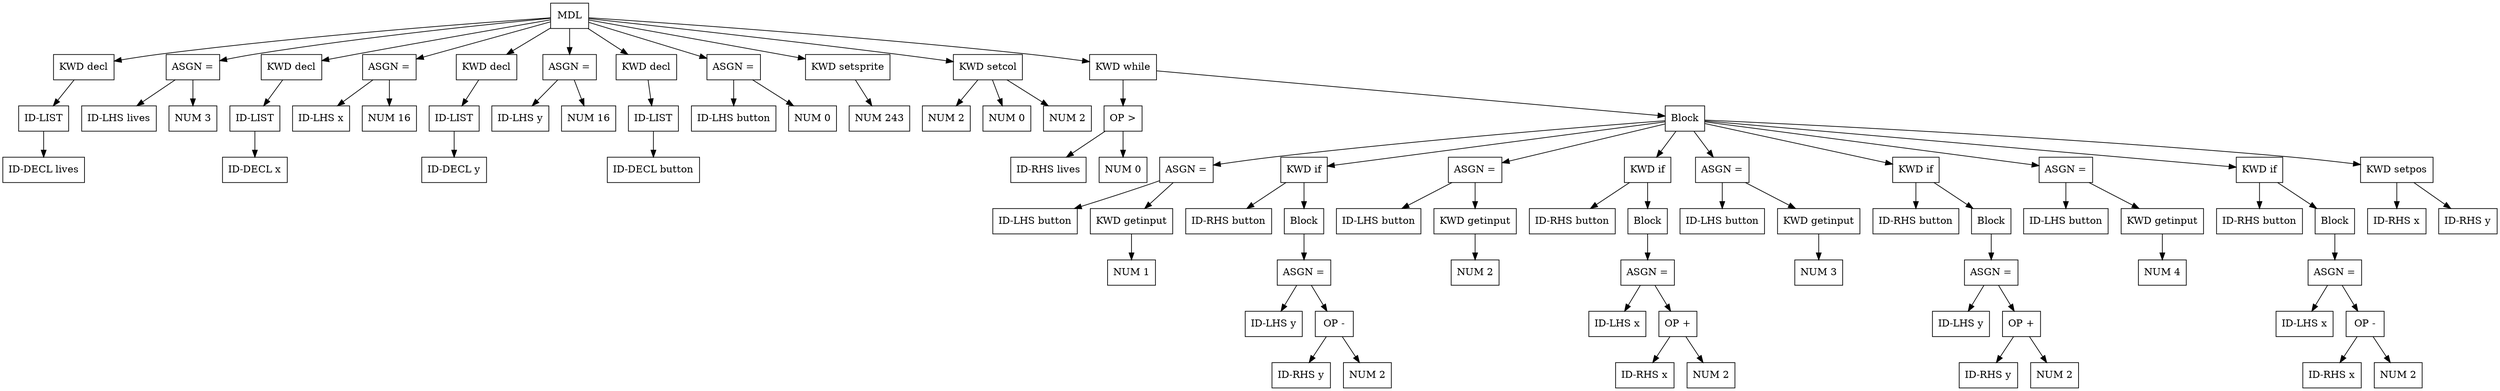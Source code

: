 digraph G {
node [shape = circle];
node7 [ uuid = "91214004-556d-4c05-9555-5380e8049146" shape = "record" label = "MDL " ];
node8 [ uuid = "1a6c8307-b680-47be-a25b-c251aec91a1c" shape = "record" label = "KWD decl" ];
node9 [ uuid = "0e478a35-adb4-49e8-9991-3fcd2e6c5c74" shape = "record" label = "ID-LIST " ];
node10 [ uuid = "b4d67384-a691-4cd6-b59f-c5ef64753093" shape = "record" label = "ID-DECL lives" ];
node9 -> node10;
node8 -> node9;
node7 -> node8;
node12 [ uuid = "6d2bbb64-a804-4c4f-8b84-a4b87f79b1f8" shape = "record" label = "ASGN =" ];
node11 [ uuid = "2ff1960f-fe72-4202-85f2-7dc669b25dc5" shape = "record" label = "ID-LHS lives" ];
node12 -> node11;
node13 [ uuid = "8dbb04b9-a3dc-4560-b5bb-8c7b5b6e889e" shape = "record" label = "NUM 3" ];
node12 -> node13;
node7 -> node12;
node14 [ uuid = "ab610796-7cf3-4f78-8534-87374dce18cd" shape = "record" label = "KWD decl" ];
node15 [ uuid = "9cc7dcf4-f2b2-489c-8622-d3ca389aa5bb" shape = "record" label = "ID-LIST " ];
node16 [ uuid = "1ee4dc9b-242c-4592-a1d6-7562ee77926d" shape = "record" label = "ID-DECL x" ];
node15 -> node16;
node14 -> node15;
node7 -> node14;
node18 [ uuid = "1d91e4b5-c19b-46b4-9cf9-2f4fec63fddb" shape = "record" label = "ASGN =" ];
node17 [ uuid = "366ee221-0e17-482d-af0c-7f536c8c9e08" shape = "record" label = "ID-LHS x" ];
node18 -> node17;
node19 [ uuid = "0c036c54-c206-4d89-834b-ee57b4ea67b1" shape = "record" label = "NUM 16" ];
node18 -> node19;
node7 -> node18;
node20 [ uuid = "45b675e5-21f6-4e03-a4f7-582b27035bce" shape = "record" label = "KWD decl" ];
node21 [ uuid = "39d0a8bf-c5ad-4685-9e49-3082c08a7a27" shape = "record" label = "ID-LIST " ];
node22 [ uuid = "cc428d4d-d1fc-465d-b075-438bf50c0c6b" shape = "record" label = "ID-DECL y" ];
node21 -> node22;
node20 -> node21;
node7 -> node20;
node24 [ uuid = "c356c021-fbde-4b88-9282-2a1e1ec82669" shape = "record" label = "ASGN =" ];
node23 [ uuid = "40adc4cf-d203-466c-94e1-6565aa894e00" shape = "record" label = "ID-LHS y" ];
node24 -> node23;
node25 [ uuid = "ffce6d8f-da73-4bb4-9389-6f9e80810dae" shape = "record" label = "NUM 16" ];
node24 -> node25;
node7 -> node24;
node26 [ uuid = "aa282897-ed88-4b8a-bd6d-c25095b3d858" shape = "record" label = "KWD decl" ];
node27 [ uuid = "e5da6399-f206-47b8-8357-7b0a36f34eda" shape = "record" label = "ID-LIST " ];
node28 [ uuid = "dbc917aa-ef87-4819-84c8-86ffee5bb519" shape = "record" label = "ID-DECL button" ];
node27 -> node28;
node26 -> node27;
node7 -> node26;
node30 [ uuid = "f7e0482e-62c7-423e-8715-35b635639923" shape = "record" label = "ASGN =" ];
node29 [ uuid = "b20ac2b2-a456-40e3-aa58-d1b45482c9ed" shape = "record" label = "ID-LHS button" ];
node30 -> node29;
node31 [ uuid = "a355fbfe-1e0e-4707-9864-3da1ba009507" shape = "record" label = "NUM 0" ];
node30 -> node31;
node7 -> node30;
node32 [ uuid = "54fb57fd-d475-4548-aba6-6cfaacfbcf80" shape = "record" label = "KWD setsprite" ];
node33 [ uuid = "aad242cb-5183-41f9-a2b0-b0b7612ba6ff" shape = "record" label = "NUM 243" ];
node32 -> node33;
node7 -> node32;
node34 [ uuid = "867184e5-f76a-4359-8615-0aa684a954f5" shape = "record" label = "KWD setcol" ];
node35 [ uuid = "473fed15-d041-4883-8d6b-9e62c65ea990" shape = "record" label = "NUM 2" ];
node34 -> node35;
node36 [ uuid = "4b9b9172-31d4-41ab-aeb8-d1d6e25367b7" shape = "record" label = "NUM 0" ];
node34 -> node36;
node37 [ uuid = "7d103c94-52f7-42aa-bb90-4fde589a99a2" shape = "record" label = "NUM 2" ];
node34 -> node37;
node7 -> node34;
node38 [ uuid = "459b8d76-cb7e-41ad-9f61-83519a25bc2f" shape = "record" label = "KWD while" ];
node40 [ uuid = "24024f45-79fd-4d25-bf27-35c3d4e110e7" shape = "record" label = "OP \>" ];
node39 [ uuid = "6c4d835e-0150-4276-bcfd-f7b5ec94b229" shape = "record" label = "ID-RHS lives" ];
node40 -> node39;
node41 [ uuid = "e0f8e342-252f-4034-b98c-ac06ae908738" shape = "record" label = "NUM 0" ];
node40 -> node41;
node38 -> node40;
node42 [ uuid = "95b1d057-a4ea-4a8d-862d-7b6da48f55d0" shape = "record" label = "Block " ];
node44 [ uuid = "8a458a14-68f0-4f33-a40d-9d1c0156c52a" shape = "record" label = "ASGN =" ];
node43 [ uuid = "581c1292-f36c-4388-8955-cfdf1030ed5f" shape = "record" label = "ID-LHS button" ];
node44 -> node43;
node45 [ uuid = "64d47758-224a-4d9f-9d86-d8faa5c3fe07" shape = "record" label = "KWD getinput" ];
node46 [ uuid = "c878cd7c-d8cf-4231-8dbc-362bbe996f6f" shape = "record" label = "NUM 1" ];
node45 -> node46;
node44 -> node45;
node42 -> node44;
node47 [ uuid = "29a456ee-fe25-4f5f-abaa-d324994ba93d" shape = "record" label = "KWD if" ];
node48 [ uuid = "f8286011-f464-4223-be36-38cdeb4bc9b3" shape = "record" label = "ID-RHS button" ];
node47 -> node48;
node49 [ uuid = "a2b1bad6-3343-466c-8099-2788eec9012b" shape = "record" label = "Block " ];
node51 [ uuid = "65aeb733-cd3b-4bf4-8db4-eb0c8d3553b4" shape = "record" label = "ASGN =" ];
node50 [ uuid = "34cdb5db-3ac6-41e1-bceb-3b6edd896516" shape = "record" label = "ID-LHS y" ];
node51 -> node50;
node53 [ uuid = "96e99a88-e773-42f7-ad26-080a80c4fac1" shape = "record" label = "OP -" ];
node52 [ uuid = "0b7a7b02-d604-4939-b66c-b6beca167a97" shape = "record" label = "ID-RHS y" ];
node53 -> node52;
node54 [ uuid = "0cfa8a38-fde3-4944-8c7d-92f6261b15c9" shape = "record" label = "NUM 2" ];
node53 -> node54;
node51 -> node53;
node49 -> node51;
node47 -> node49;
node42 -> node47;
node56 [ uuid = "c2579b09-61bc-473b-9c01-ef0788cd04e1" shape = "record" label = "ASGN =" ];
node55 [ uuid = "c66beee6-42e0-40b9-884a-731611860b9f" shape = "record" label = "ID-LHS button" ];
node56 -> node55;
node57 [ uuid = "8268face-389b-41ce-8e74-aa900510a399" shape = "record" label = "KWD getinput" ];
node58 [ uuid = "65e0f67f-f2d7-4294-a0ec-abc5e4f78901" shape = "record" label = "NUM 2" ];
node57 -> node58;
node56 -> node57;
node42 -> node56;
node59 [ uuid = "3e44d0ee-a393-4d55-9529-43fdc4fbf417" shape = "record" label = "KWD if" ];
node60 [ uuid = "df9be85c-1bc1-45d9-933d-2cae8aa87dc0" shape = "record" label = "ID-RHS button" ];
node59 -> node60;
node61 [ uuid = "ed97c128-dc9d-4cd2-a314-0a01b93e5129" shape = "record" label = "Block " ];
node63 [ uuid = "539544c1-78d6-4768-8b31-ae9567c31d27" shape = "record" label = "ASGN =" ];
node62 [ uuid = "7d8f0089-974f-4809-9139-fe5178ff21dc" shape = "record" label = "ID-LHS x" ];
node63 -> node62;
node65 [ uuid = "652a3842-c225-425c-8deb-e353fa154e65" shape = "record" label = "OP +" ];
node64 [ uuid = "a45d94c6-13c7-424c-80dd-8d894006f31c" shape = "record" label = "ID-RHS x" ];
node65 -> node64;
node66 [ uuid = "492d84a2-3eb9-4848-9e72-77e6f873822d" shape = "record" label = "NUM 2" ];
node65 -> node66;
node63 -> node65;
node61 -> node63;
node59 -> node61;
node42 -> node59;
node68 [ uuid = "ba7366c6-9983-4afe-87e1-455688ef4cc7" shape = "record" label = "ASGN =" ];
node67 [ uuid = "e39679ad-3a27-4056-8622-b2bb2bc22f08" shape = "record" label = "ID-LHS button" ];
node68 -> node67;
node69 [ uuid = "536947a2-3001-43bb-b86b-e4f84b83f863" shape = "record" label = "KWD getinput" ];
node70 [ uuid = "ad3a6c7e-58c2-4fb8-a72b-7f7d70874172" shape = "record" label = "NUM 3" ];
node69 -> node70;
node68 -> node69;
node42 -> node68;
node71 [ uuid = "6426ef9e-7eb6-42fa-8579-7c0f9ced45d6" shape = "record" label = "KWD if" ];
node72 [ uuid = "ecfb610c-1efd-46f0-a99f-b575eda1f588" shape = "record" label = "ID-RHS button" ];
node71 -> node72;
node73 [ uuid = "21b7e8bf-5b9d-4276-b86a-e9a59b972d65" shape = "record" label = "Block " ];
node75 [ uuid = "72949d1b-527a-47d5-9c40-ac2101da9a5d" shape = "record" label = "ASGN =" ];
node74 [ uuid = "dae43333-735d-4534-962d-06e89db81b9c" shape = "record" label = "ID-LHS y" ];
node75 -> node74;
node77 [ uuid = "8ef7277b-a180-4e61-9962-8bcde355d07d" shape = "record" label = "OP +" ];
node76 [ uuid = "86830e8c-d26a-499c-95a5-d91917594517" shape = "record" label = "ID-RHS y" ];
node77 -> node76;
node78 [ uuid = "a2d43f5c-b327-4587-a9dd-16540ed2759e" shape = "record" label = "NUM 2" ];
node77 -> node78;
node75 -> node77;
node73 -> node75;
node71 -> node73;
node42 -> node71;
node80 [ uuid = "6c017e07-6e8e-471e-a7fa-4b731fa1c27c" shape = "record" label = "ASGN =" ];
node79 [ uuid = "ea661820-930b-4c79-99c4-64174fc06a2b" shape = "record" label = "ID-LHS button" ];
node80 -> node79;
node81 [ uuid = "173ecdeb-c7fd-47c6-ad7e-d6761617bfa6" shape = "record" label = "KWD getinput" ];
node82 [ uuid = "f752d874-1374-4a0f-823b-f26597b77b6d" shape = "record" label = "NUM 4" ];
node81 -> node82;
node80 -> node81;
node42 -> node80;
node83 [ uuid = "ca683672-a9f1-4439-96eb-6bd7ee214bf0" shape = "record" label = "KWD if" ];
node84 [ uuid = "b77070b3-2feb-4500-85f0-02b15c753153" shape = "record" label = "ID-RHS button" ];
node83 -> node84;
node85 [ uuid = "fa146476-1b83-47d2-bce2-3ed003db6410" shape = "record" label = "Block " ];
node87 [ uuid = "5dad9686-2ea0-471b-a1bc-08d1b25fff87" shape = "record" label = "ASGN =" ];
node86 [ uuid = "ffde72e0-89d8-4bc5-bc65-f1724d5e9d70" shape = "record" label = "ID-LHS x" ];
node87 -> node86;
node89 [ uuid = "d17781ed-1c94-4028-a24f-2948a5b387c2" shape = "record" label = "OP -" ];
node88 [ uuid = "bfd9741a-4dff-4579-8778-0d3919327980" shape = "record" label = "ID-RHS x" ];
node89 -> node88;
node90 [ uuid = "2f3d4b76-9885-4f3a-b8f7-a50c21cea71b" shape = "record" label = "NUM 2" ];
node89 -> node90;
node87 -> node89;
node85 -> node87;
node83 -> node85;
node42 -> node83;
node91 [ uuid = "882d54fd-465d-47b4-b5dc-07da07e55738" shape = "record" label = "KWD setpos" ];
node92 [ uuid = "52db3247-eaf7-4065-9992-322034742955" shape = "record" label = "ID-RHS x" ];
node91 -> node92;
node93 [ uuid = "281f69e8-d82e-4581-9079-26a08b6b3339" shape = "record" label = "ID-RHS y" ];
node91 -> node93;
node42 -> node91;
node38 -> node42;
node7 -> node38;
}
